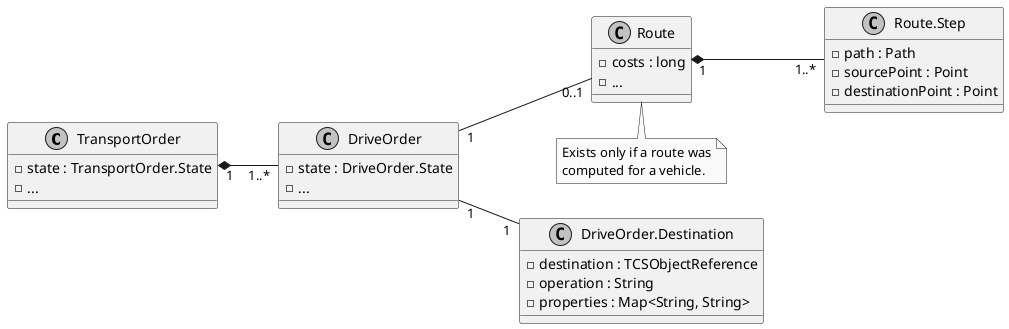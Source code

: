 @startuml
' SPDX-FileCopyrightText: The openTCS Authors
' SPDX-License-Identifier: CC-BY-4.0

skinparam monochrome true
'skinparam linetype ortho
left to right direction

Class TransportOrder {
  -state : TransportOrder.State
  -...
}

Class DriveOrder {
  -state : DriveOrder.State
  -...
}

Class "DriveOrder.Destination" as Destination {
  -destination : TCSObjectReference
  -operation : String
  -properties : Map<String, String>
}

Class Route {
  -costs : long
  -...
}

note bottom of Route : Exists only if a route was\ncomputed for a vehicle.

Class "Route.Step" as Step {
  -path : Path
  -sourcePoint : Point
  -destinationPoint : Point
}

TransportOrder "1" *-- "1..*" DriveOrder
DriveOrder "1" -- "1" Destination
DriveOrder "1" -- "0..1" Route
Route "1" *-- "1..*" Step
@enduml
